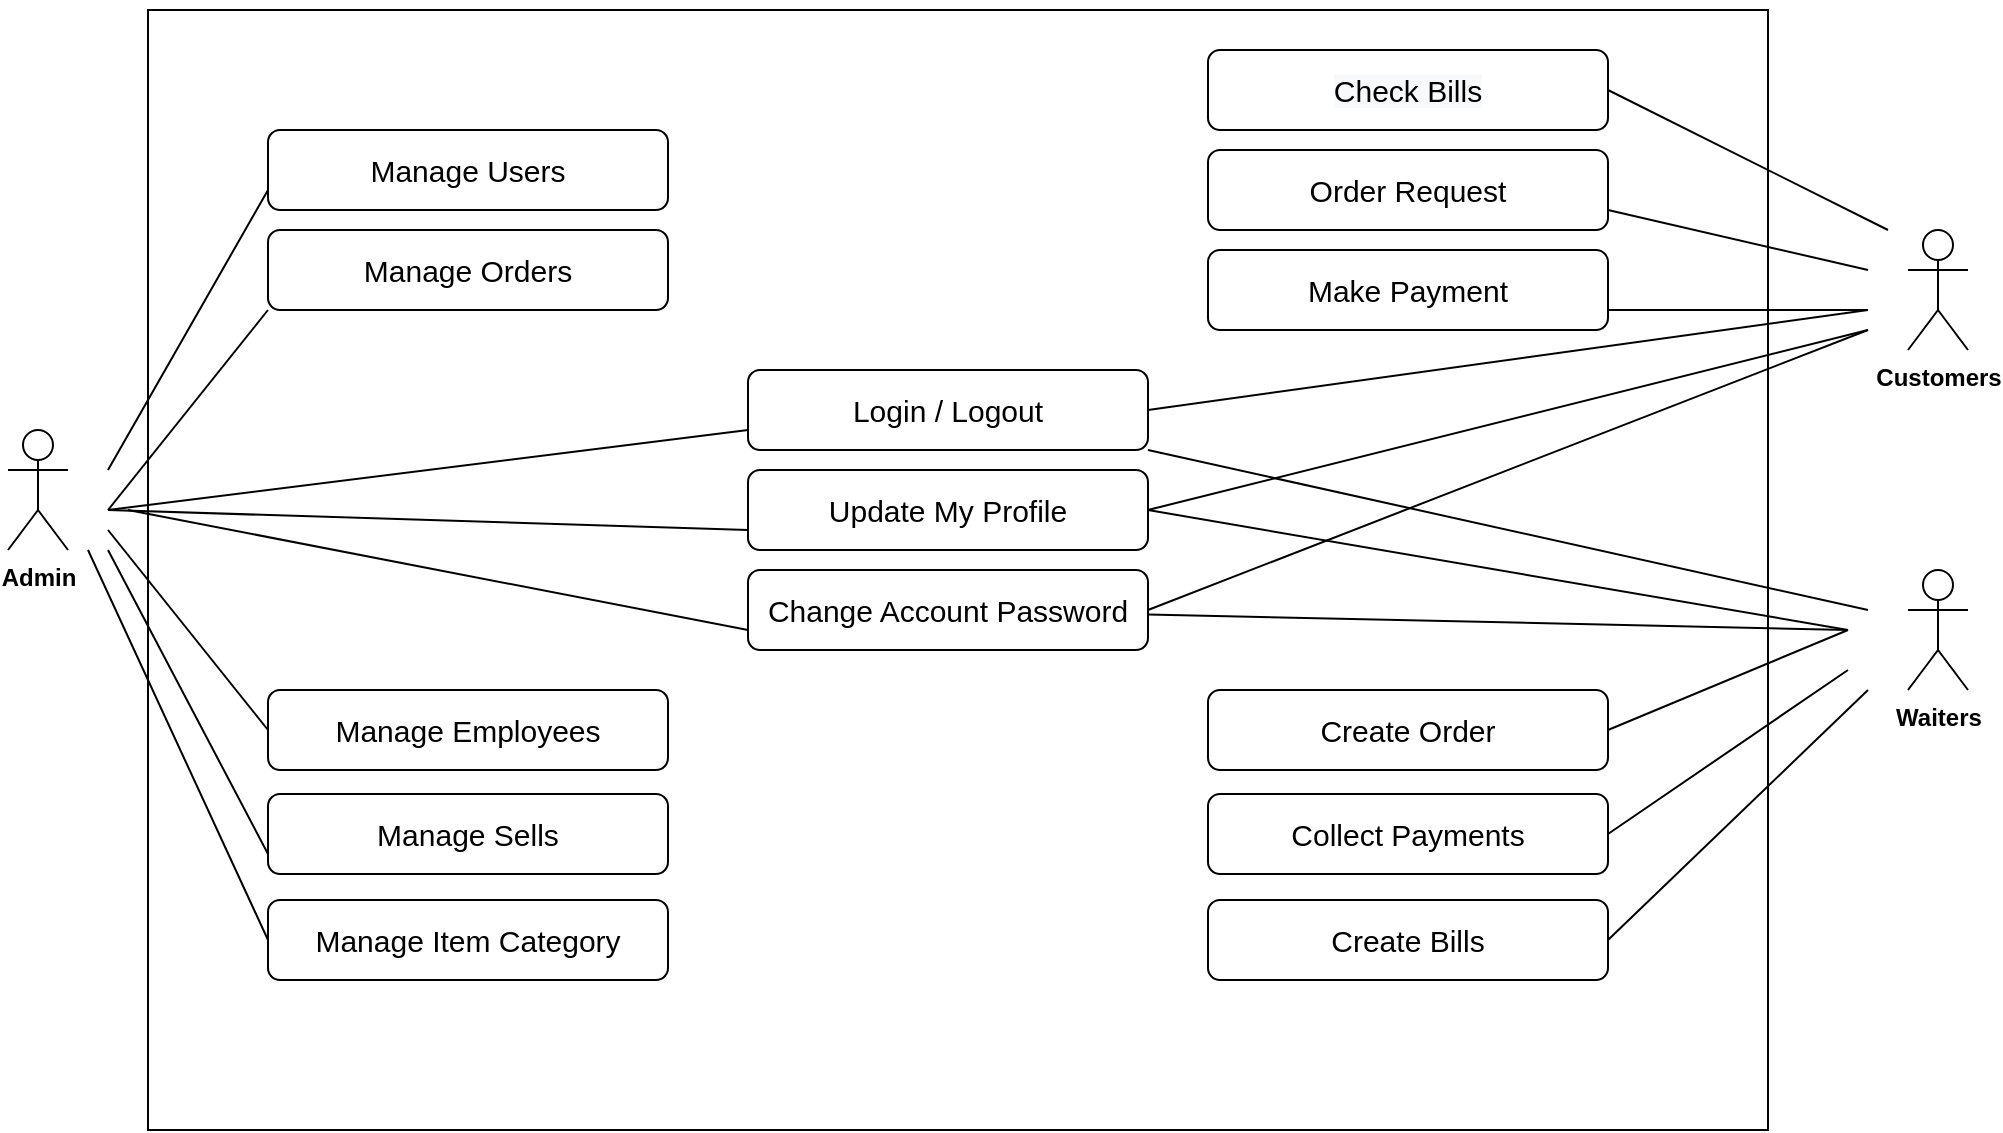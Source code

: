 <mxfile version="16.0.3" type="device"><diagram id="JPjywE5XQKNZrq6bjGym" name="Page-1"><mxGraphModel dx="1038" dy="547" grid="1" gridSize="10" guides="1" tooltips="1" connect="1" arrows="1" fold="1" page="1" pageScale="1" pageWidth="1100" pageHeight="850" math="0" shadow="0"><root><mxCell id="0"/><mxCell id="1" parent="0"/><mxCell id="QbmI6Sw1gZi8AmizKLbh-36" value="" style="rounded=0;whiteSpace=wrap;html=1;fontSize=15;" vertex="1" parent="1"><mxGeometry x="100" y="20" width="810" height="560" as="geometry"/></mxCell><mxCell id="QbmI6Sw1gZi8AmizKLbh-1" value="&lt;b&gt;Admin&lt;/b&gt;" style="shape=umlActor;verticalLabelPosition=bottom;verticalAlign=top;html=1;outlineConnect=0;" vertex="1" parent="1"><mxGeometry x="30" y="230" width="30" height="60" as="geometry"/></mxCell><mxCell id="QbmI6Sw1gZi8AmizKLbh-5" value="&lt;b&gt;Customers&lt;br&gt;&lt;br&gt;&lt;/b&gt;" style="shape=umlActor;verticalLabelPosition=bottom;verticalAlign=top;html=1;outlineConnect=0;" vertex="1" parent="1"><mxGeometry x="980" y="130" width="30" height="60" as="geometry"/></mxCell><mxCell id="QbmI6Sw1gZi8AmizKLbh-7" value="&lt;b&gt;Waiters&lt;/b&gt;" style="shape=umlActor;verticalLabelPosition=bottom;verticalAlign=top;html=1;outlineConnect=0;" vertex="1" parent="1"><mxGeometry x="980" y="300" width="30" height="60" as="geometry"/></mxCell><mxCell id="QbmI6Sw1gZi8AmizKLbh-14" value="&#10;&#10;&lt;span style=&quot;color: rgb(0, 0, 0); font-family: helvetica; font-size: 15px; font-style: normal; font-weight: 400; letter-spacing: normal; text-align: center; text-indent: 0px; text-transform: none; word-spacing: 0px; background-color: rgb(248, 249, 250); display: inline; float: none;&quot;&gt;Check Bills&lt;/span&gt;&#10;&#10;" style="rounded=1;whiteSpace=wrap;html=1;fontSize=15;" vertex="1" parent="1"><mxGeometry x="630" y="40" width="200" height="40" as="geometry"/></mxCell><mxCell id="QbmI6Sw1gZi8AmizKLbh-15" value="Order Request" style="rounded=1;whiteSpace=wrap;html=1;fontSize=15;" vertex="1" parent="1"><mxGeometry x="630" y="90" width="200" height="40" as="geometry"/></mxCell><mxCell id="QbmI6Sw1gZi8AmizKLbh-17" value="Create Order" style="rounded=1;whiteSpace=wrap;html=1;fontSize=15;" vertex="1" parent="1"><mxGeometry x="630" y="360" width="200" height="40" as="geometry"/></mxCell><mxCell id="QbmI6Sw1gZi8AmizKLbh-20" value="Collect Payments" style="rounded=1;whiteSpace=wrap;html=1;fontSize=15;" vertex="1" parent="1"><mxGeometry x="630" y="412" width="200" height="40" as="geometry"/></mxCell><mxCell id="QbmI6Sw1gZi8AmizKLbh-21" value="Manage Users" style="rounded=1;whiteSpace=wrap;html=1;fontSize=15;" vertex="1" parent="1"><mxGeometry x="160" y="80" width="200" height="40" as="geometry"/></mxCell><mxCell id="QbmI6Sw1gZi8AmizKLbh-22" value="Manage Orders" style="rounded=1;whiteSpace=wrap;html=1;fontSize=15;" vertex="1" parent="1"><mxGeometry x="160" y="130" width="200" height="40" as="geometry"/></mxCell><mxCell id="QbmI6Sw1gZi8AmizKLbh-23" value="Manage Employees" style="rounded=1;whiteSpace=wrap;html=1;fontSize=15;" vertex="1" parent="1"><mxGeometry x="160" y="360" width="200" height="40" as="geometry"/></mxCell><mxCell id="QbmI6Sw1gZi8AmizKLbh-24" value="Manage Sells" style="rounded=1;whiteSpace=wrap;html=1;fontSize=15;" vertex="1" parent="1"><mxGeometry x="160" y="412" width="200" height="40" as="geometry"/></mxCell><mxCell id="QbmI6Sw1gZi8AmizKLbh-25" value="Login / Logout" style="rounded=1;whiteSpace=wrap;html=1;fontSize=15;" vertex="1" parent="1"><mxGeometry x="400" y="200" width="200" height="40" as="geometry"/></mxCell><mxCell id="QbmI6Sw1gZi8AmizKLbh-26" value="Update My Profile" style="rounded=1;whiteSpace=wrap;html=1;fontSize=15;" vertex="1" parent="1"><mxGeometry x="400" y="250" width="200" height="40" as="geometry"/></mxCell><mxCell id="QbmI6Sw1gZi8AmizKLbh-27" value="Change Account Password" style="rounded=1;whiteSpace=wrap;html=1;fontSize=15;" vertex="1" parent="1"><mxGeometry x="400" y="300" width="200" height="40" as="geometry"/></mxCell><mxCell id="QbmI6Sw1gZi8AmizKLbh-28" value="Manage Item Category" style="rounded=1;whiteSpace=wrap;html=1;fontSize=15;" vertex="1" parent="1"><mxGeometry x="160" y="465" width="200" height="40" as="geometry"/></mxCell><mxCell id="QbmI6Sw1gZi8AmizKLbh-29" value="Create Bills" style="rounded=1;whiteSpace=wrap;html=1;fontSize=15;" vertex="1" parent="1"><mxGeometry x="630" y="465" width="200" height="40" as="geometry"/></mxCell><mxCell id="QbmI6Sw1gZi8AmizKLbh-33" value="Make Payment" style="rounded=1;whiteSpace=wrap;html=1;fontSize=15;" vertex="1" parent="1"><mxGeometry x="630" y="140" width="200" height="40" as="geometry"/></mxCell><mxCell id="QbmI6Sw1gZi8AmizKLbh-37" value="" style="endArrow=none;html=1;rounded=0;fontSize=15;entryX=0;entryY=0.75;entryDx=0;entryDy=0;" edge="1" parent="1" target="QbmI6Sw1gZi8AmizKLbh-21"><mxGeometry width="50" height="50" relative="1" as="geometry"><mxPoint x="80" y="250" as="sourcePoint"/><mxPoint x="130" y="200" as="targetPoint"/></mxGeometry></mxCell><mxCell id="QbmI6Sw1gZi8AmizKLbh-40" value="" style="endArrow=none;html=1;rounded=0;fontSize=15;entryX=0;entryY=1;entryDx=0;entryDy=0;" edge="1" parent="1" target="QbmI6Sw1gZi8AmizKLbh-22"><mxGeometry width="50" height="50" relative="1" as="geometry"><mxPoint x="80" y="270" as="sourcePoint"/><mxPoint x="560" y="280" as="targetPoint"/></mxGeometry></mxCell><mxCell id="QbmI6Sw1gZi8AmizKLbh-43" value="" style="endArrow=none;html=1;rounded=0;fontSize=15;entryX=0;entryY=0.5;entryDx=0;entryDy=0;" edge="1" parent="1" target="QbmI6Sw1gZi8AmizKLbh-23"><mxGeometry width="50" height="50" relative="1" as="geometry"><mxPoint x="80" y="280" as="sourcePoint"/><mxPoint x="130" y="230" as="targetPoint"/></mxGeometry></mxCell><mxCell id="QbmI6Sw1gZi8AmizKLbh-44" value="" style="endArrow=none;html=1;rounded=0;fontSize=15;entryX=0;entryY=0.75;entryDx=0;entryDy=0;" edge="1" parent="1" target="QbmI6Sw1gZi8AmizKLbh-24"><mxGeometry width="50" height="50" relative="1" as="geometry"><mxPoint x="80" y="290" as="sourcePoint"/><mxPoint x="210" y="280" as="targetPoint"/></mxGeometry></mxCell><mxCell id="QbmI6Sw1gZi8AmizKLbh-45" value="" style="endArrow=none;html=1;rounded=0;fontSize=15;entryX=0;entryY=0.5;entryDx=0;entryDy=0;" edge="1" parent="1" target="QbmI6Sw1gZi8AmizKLbh-28"><mxGeometry width="50" height="50" relative="1" as="geometry"><mxPoint x="70" y="290" as="sourcePoint"/><mxPoint x="120" y="275" as="targetPoint"/></mxGeometry></mxCell><mxCell id="QbmI6Sw1gZi8AmizKLbh-48" value="" style="endArrow=none;html=1;rounded=0;fontSize=15;entryX=0;entryY=0.75;entryDx=0;entryDy=0;" edge="1" parent="1" target="QbmI6Sw1gZi8AmizKLbh-25"><mxGeometry width="50" height="50" relative="1" as="geometry"><mxPoint x="80" y="270" as="sourcePoint"/><mxPoint x="100" y="330" as="targetPoint"/></mxGeometry></mxCell><mxCell id="QbmI6Sw1gZi8AmizKLbh-49" value="" style="endArrow=none;html=1;rounded=0;fontSize=15;entryX=0;entryY=0.75;entryDx=0;entryDy=0;" edge="1" parent="1" target="QbmI6Sw1gZi8AmizKLbh-26"><mxGeometry width="50" height="50" relative="1" as="geometry"><mxPoint x="80" y="270" as="sourcePoint"/><mxPoint x="600" y="320" as="targetPoint"/></mxGeometry></mxCell><mxCell id="QbmI6Sw1gZi8AmizKLbh-50" value="" style="endArrow=none;html=1;rounded=0;fontSize=15;entryX=0;entryY=0.75;entryDx=0;entryDy=0;" edge="1" parent="1" target="QbmI6Sw1gZi8AmizKLbh-27"><mxGeometry width="50" height="50" relative="1" as="geometry"><mxPoint x="90" y="270" as="sourcePoint"/><mxPoint x="610" y="330" as="targetPoint"/></mxGeometry></mxCell><mxCell id="QbmI6Sw1gZi8AmizKLbh-51" value="" style="endArrow=none;html=1;rounded=0;fontSize=15;exitX=1;exitY=0.5;exitDx=0;exitDy=0;" edge="1" parent="1" source="QbmI6Sw1gZi8AmizKLbh-14"><mxGeometry width="50" height="50" relative="1" as="geometry"><mxPoint x="570" y="390" as="sourcePoint"/><mxPoint x="970" y="130" as="targetPoint"/></mxGeometry></mxCell><mxCell id="QbmI6Sw1gZi8AmizKLbh-53" value="" style="endArrow=none;html=1;rounded=0;fontSize=15;exitX=1;exitY=0.75;exitDx=0;exitDy=0;" edge="1" parent="1" source="QbmI6Sw1gZi8AmizKLbh-15"><mxGeometry width="50" height="50" relative="1" as="geometry"><mxPoint x="580" y="400" as="sourcePoint"/><mxPoint x="960" y="150" as="targetPoint"/></mxGeometry></mxCell><mxCell id="QbmI6Sw1gZi8AmizKLbh-54" value="" style="endArrow=none;html=1;rounded=0;fontSize=15;exitX=1;exitY=0.75;exitDx=0;exitDy=0;" edge="1" parent="1" source="QbmI6Sw1gZi8AmizKLbh-33"><mxGeometry width="50" height="50" relative="1" as="geometry"><mxPoint x="590" y="410" as="sourcePoint"/><mxPoint x="960" y="170" as="targetPoint"/></mxGeometry></mxCell><mxCell id="QbmI6Sw1gZi8AmizKLbh-55" value="" style="endArrow=none;html=1;rounded=0;fontSize=15;exitX=1;exitY=0.5;exitDx=0;exitDy=0;" edge="1" parent="1" source="QbmI6Sw1gZi8AmizKLbh-25"><mxGeometry width="50" height="50" relative="1" as="geometry"><mxPoint x="600" y="420" as="sourcePoint"/><mxPoint x="960" y="170" as="targetPoint"/></mxGeometry></mxCell><mxCell id="QbmI6Sw1gZi8AmizKLbh-56" value="" style="endArrow=none;html=1;rounded=0;fontSize=15;exitX=1;exitY=0.5;exitDx=0;exitDy=0;" edge="1" parent="1" source="QbmI6Sw1gZi8AmizKLbh-26"><mxGeometry width="50" height="50" relative="1" as="geometry"><mxPoint x="610" y="430" as="sourcePoint"/><mxPoint x="960" y="180" as="targetPoint"/></mxGeometry></mxCell><mxCell id="QbmI6Sw1gZi8AmizKLbh-57" value="" style="endArrow=none;html=1;rounded=0;fontSize=15;exitX=1;exitY=0.5;exitDx=0;exitDy=0;" edge="1" parent="1" source="QbmI6Sw1gZi8AmizKLbh-27"><mxGeometry width="50" height="50" relative="1" as="geometry"><mxPoint x="620" y="440" as="sourcePoint"/><mxPoint x="960" y="180" as="targetPoint"/></mxGeometry></mxCell><mxCell id="QbmI6Sw1gZi8AmizKLbh-59" value="" style="endArrow=none;html=1;rounded=0;fontSize=15;exitX=1;exitY=1;exitDx=0;exitDy=0;" edge="1" parent="1" source="QbmI6Sw1gZi8AmizKLbh-25"><mxGeometry width="50" height="50" relative="1" as="geometry"><mxPoint x="740" y="330" as="sourcePoint"/><mxPoint x="960" y="320" as="targetPoint"/></mxGeometry></mxCell><mxCell id="QbmI6Sw1gZi8AmizKLbh-60" value="" style="endArrow=none;html=1;rounded=0;fontSize=15;" edge="1" parent="1"><mxGeometry width="50" height="50" relative="1" as="geometry"><mxPoint x="600" y="270" as="sourcePoint"/><mxPoint x="950" y="330" as="targetPoint"/></mxGeometry></mxCell><mxCell id="QbmI6Sw1gZi8AmizKLbh-61" value="" style="endArrow=none;html=1;rounded=0;fontSize=15;" edge="1" parent="1" source="QbmI6Sw1gZi8AmizKLbh-27"><mxGeometry width="50" height="50" relative="1" as="geometry"><mxPoint x="650" y="470" as="sourcePoint"/><mxPoint x="950" y="330" as="targetPoint"/></mxGeometry></mxCell><mxCell id="QbmI6Sw1gZi8AmizKLbh-62" value="" style="endArrow=none;html=1;rounded=0;fontSize=15;exitX=1;exitY=0.5;exitDx=0;exitDy=0;" edge="1" parent="1" source="QbmI6Sw1gZi8AmizKLbh-17"><mxGeometry width="50" height="50" relative="1" as="geometry"><mxPoint x="660" y="480" as="sourcePoint"/><mxPoint x="950" y="330" as="targetPoint"/></mxGeometry></mxCell><mxCell id="QbmI6Sw1gZi8AmizKLbh-63" value="" style="endArrow=none;html=1;rounded=0;fontSize=15;exitX=1;exitY=0.5;exitDx=0;exitDy=0;" edge="1" parent="1" source="QbmI6Sw1gZi8AmizKLbh-20"><mxGeometry width="50" height="50" relative="1" as="geometry"><mxPoint x="670" y="490" as="sourcePoint"/><mxPoint x="950" y="350" as="targetPoint"/></mxGeometry></mxCell><mxCell id="QbmI6Sw1gZi8AmizKLbh-64" value="" style="endArrow=none;html=1;rounded=0;fontSize=15;exitX=1;exitY=0.5;exitDx=0;exitDy=0;" edge="1" parent="1" source="QbmI6Sw1gZi8AmizKLbh-29"><mxGeometry width="50" height="50" relative="1" as="geometry"><mxPoint x="680" y="500" as="sourcePoint"/><mxPoint x="960" y="360" as="targetPoint"/></mxGeometry></mxCell></root></mxGraphModel></diagram></mxfile>